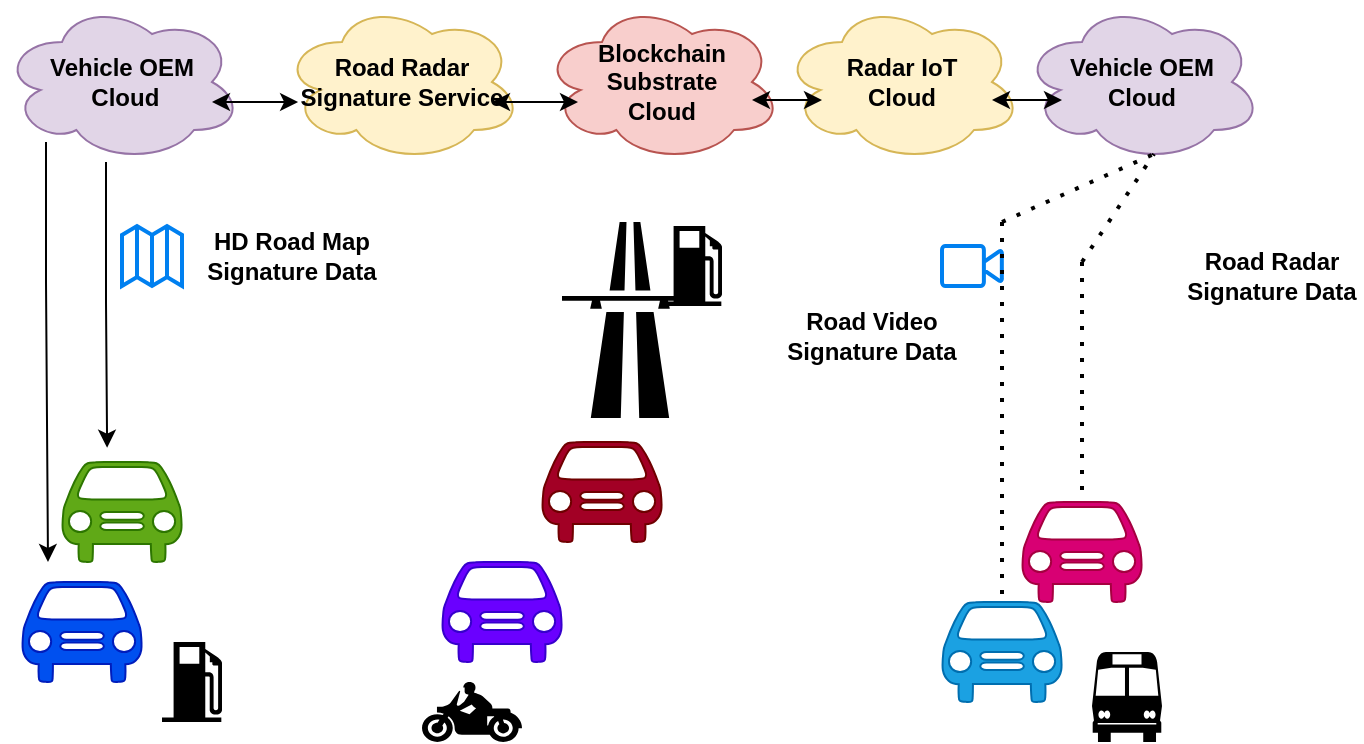 <mxfile version="21.1.4" type="device">
  <diagram name="Page-1" id="-ZelKc2Suht-jKJSaQjc">
    <mxGraphModel dx="1362" dy="775" grid="1" gridSize="10" guides="1" tooltips="1" connect="1" arrows="1" fold="1" page="1" pageScale="1" pageWidth="850" pageHeight="1100" math="0" shadow="0">
      <root>
        <mxCell id="0" />
        <mxCell id="1" parent="0" />
        <mxCell id="CAS8R4gVDCEsjwjKWIH2-1" value="" style="shape=mxgraph.signs.transportation.car_1;html=1;pointerEvents=1;fillColor=#0050ef;strokeColor=#001DBC;verticalLabelPosition=bottom;verticalAlign=top;align=center;fontColor=#ffffff;" parent="1" vertex="1">
          <mxGeometry x="20" y="390" width="60" height="50" as="geometry" />
        </mxCell>
        <mxCell id="CAS8R4gVDCEsjwjKWIH2-2" value="" style="shape=mxgraph.signs.transportation.car_1;html=1;pointerEvents=1;fillColor=#1ba1e2;strokeColor=#006EAF;verticalLabelPosition=bottom;verticalAlign=top;align=center;fontColor=#ffffff;" parent="1" vertex="1">
          <mxGeometry x="480" y="400" width="60" height="50" as="geometry" />
        </mxCell>
        <mxCell id="CAS8R4gVDCEsjwjKWIH2-3" value="" style="shape=mxgraph.signs.transportation.car_1;html=1;pointerEvents=1;fillColor=#d80073;strokeColor=#A50040;verticalLabelPosition=bottom;verticalAlign=top;align=center;fontColor=#ffffff;" parent="1" vertex="1">
          <mxGeometry x="520" y="350" width="60" height="50" as="geometry" />
        </mxCell>
        <mxCell id="CAS8R4gVDCEsjwjKWIH2-5" value="" style="shape=mxgraph.signs.transportation.car_1;html=1;pointerEvents=1;fillColor=#60a917;strokeColor=#2D7600;verticalLabelPosition=bottom;verticalAlign=top;align=center;fontColor=#ffffff;" parent="1" vertex="1">
          <mxGeometry x="40" y="330" width="60" height="50" as="geometry" />
        </mxCell>
        <mxCell id="CAS8R4gVDCEsjwjKWIH2-7" value="" style="shape=image;html=1;verticalAlign=top;verticalLabelPosition=bottom;labelBackgroundColor=#ffffff;imageAspect=0;aspect=fixed;image=https://cdn2.iconfinder.com/data/icons/navigation-and-mapping-1/65/road-128.png" parent="1" vertex="1">
          <mxGeometry x="62" y="260" width="70" height="70" as="geometry" />
        </mxCell>
        <mxCell id="CAS8R4gVDCEsjwjKWIH2-12" value="&lt;div&gt;&lt;b&gt;Vehicle OEM&lt;/b&gt;&lt;/div&gt;&lt;div&gt;&lt;b&gt;&amp;nbsp;Cloud&lt;/b&gt;&lt;/div&gt;" style="ellipse;shape=cloud;whiteSpace=wrap;html=1;fillColor=#e1d5e7;strokeColor=#9673a6;" parent="1" vertex="1">
          <mxGeometry x="10" y="100" width="120" height="80" as="geometry" />
        </mxCell>
        <mxCell id="CAS8R4gVDCEsjwjKWIH2-13" value="&lt;div&gt;&lt;b&gt;Road Radar&lt;/b&gt;&lt;/div&gt;&lt;div&gt;&lt;b&gt;Signature Service&lt;/b&gt;&lt;br&gt; &lt;/div&gt;" style="ellipse;shape=cloud;whiteSpace=wrap;html=1;fillColor=#fff2cc;strokeColor=#d6b656;" parent="1" vertex="1">
          <mxGeometry x="150" y="100" width="120" height="80" as="geometry" />
        </mxCell>
        <mxCell id="CAS8R4gVDCEsjwjKWIH2-14" value="&lt;div&gt;&lt;b&gt;Radar IoT &lt;br&gt;&lt;/b&gt;&lt;/div&gt;&lt;div&gt;&lt;b&gt;Cloud&lt;/b&gt;&lt;/div&gt;" style="ellipse;shape=cloud;whiteSpace=wrap;html=1;fillColor=#fff2cc;strokeColor=#d6b656;" parent="1" vertex="1">
          <mxGeometry x="400" y="100" width="120" height="80" as="geometry" />
        </mxCell>
        <mxCell id="CAS8R4gVDCEsjwjKWIH2-15" value="&lt;div&gt;&lt;b&gt;Vehicle OEM &lt;br&gt;&lt;/b&gt;&lt;/div&gt;&lt;div&gt;&lt;b&gt;Cloud&lt;/b&gt;&lt;/div&gt;" style="ellipse;shape=cloud;whiteSpace=wrap;html=1;fillColor=#e1d5e7;strokeColor=#9673a6;" parent="1" vertex="1">
          <mxGeometry x="520" y="100" width="120" height="80" as="geometry" />
        </mxCell>
        <mxCell id="CAS8R4gVDCEsjwjKWIH2-16" value="&lt;div&gt;&lt;b&gt;Blockchain &lt;br&gt;&lt;/b&gt;&lt;/div&gt;&lt;div&gt;&lt;b&gt;Substrate&lt;/b&gt;&lt;/div&gt;&lt;div&gt;&lt;b&gt;Cloud&lt;/b&gt;&lt;br&gt;&lt;/div&gt;" style="ellipse;shape=cloud;whiteSpace=wrap;html=1;fillColor=#f8cecc;strokeColor=#b85450;" parent="1" vertex="1">
          <mxGeometry x="280" y="100" width="120" height="80" as="geometry" />
        </mxCell>
        <mxCell id="CAS8R4gVDCEsjwjKWIH2-17" value="" style="shape=image;html=1;verticalAlign=top;verticalLabelPosition=bottom;labelBackgroundColor=#ffffff;imageAspect=0;aspect=fixed;image=https://cdn2.iconfinder.com/data/icons/navigation-and-mapping-1/65/road-128.png" parent="1" vertex="1">
          <mxGeometry x="546" y="260" width="80" height="80" as="geometry" />
        </mxCell>
        <mxCell id="CAS8R4gVDCEsjwjKWIH2-18" value="" style="endArrow=classic;html=1;rounded=0;entryX=0.008;entryY=0.898;entryDx=0;entryDy=0;entryPerimeter=0;" parent="1" target="CAS8R4gVDCEsjwjKWIH2-7" edge="1">
          <mxGeometry width="50" height="50" relative="1" as="geometry">
            <mxPoint x="62" y="180" as="sourcePoint" />
            <mxPoint x="62" y="280" as="targetPoint" />
            <Array as="points">
              <mxPoint x="62" y="250" />
            </Array>
          </mxGeometry>
        </mxCell>
        <mxCell id="CAS8R4gVDCEsjwjKWIH2-19" value="" style="endArrow=classic;html=1;rounded=0;" parent="1" edge="1">
          <mxGeometry width="50" height="50" relative="1" as="geometry">
            <mxPoint x="32" y="170" as="sourcePoint" />
            <mxPoint x="33" y="380" as="targetPoint" />
            <Array as="points">
              <mxPoint x="32" y="240" />
            </Array>
          </mxGeometry>
        </mxCell>
        <mxCell id="CAS8R4gVDCEsjwjKWIH2-20" value="" style="shape=image;html=1;verticalAlign=top;verticalLabelPosition=bottom;labelBackgroundColor=#ffffff;imageAspect=0;aspect=fixed;image=https://cdn1.iconfinder.com/data/icons/computer-hardware-cute-style-vol-2/52/signal__device__technology__radar__satellite__antenna__tower-128.png" parent="1" vertex="1">
          <mxGeometry x="560" y="212" width="40" height="40" as="geometry" />
        </mxCell>
        <mxCell id="CAS8R4gVDCEsjwjKWIH2-21" value="" style="html=1;verticalLabelPosition=bottom;align=center;labelBackgroundColor=#ffffff;verticalAlign=top;strokeWidth=2;strokeColor=#0080F0;shadow=0;dashed=0;shape=mxgraph.ios7.icons.video_conversation;" parent="1" vertex="1">
          <mxGeometry x="480" y="222" width="30" height="20" as="geometry" />
        </mxCell>
        <mxCell id="CAS8R4gVDCEsjwjKWIH2-22" value="" style="endArrow=none;dashed=1;html=1;dashPattern=1 3;strokeWidth=2;rounded=0;entryX=0.5;entryY=0;entryDx=0;entryDy=0;entryPerimeter=0;" parent="1" target="CAS8R4gVDCEsjwjKWIH2-2" edge="1">
          <mxGeometry width="50" height="50" relative="1" as="geometry">
            <mxPoint x="510" y="210" as="sourcePoint" />
            <mxPoint x="450" y="390" as="targetPoint" />
          </mxGeometry>
        </mxCell>
        <mxCell id="CAS8R4gVDCEsjwjKWIH2-24" value="" style="endArrow=none;dashed=1;html=1;dashPattern=1 3;strokeWidth=2;rounded=0;entryX=0.55;entryY=0.95;entryDx=0;entryDy=0;entryPerimeter=0;" parent="1" target="CAS8R4gVDCEsjwjKWIH2-15" edge="1">
          <mxGeometry width="50" height="50" relative="1" as="geometry">
            <mxPoint x="510" y="210" as="sourcePoint" />
            <mxPoint x="450" y="390" as="targetPoint" />
          </mxGeometry>
        </mxCell>
        <mxCell id="CAS8R4gVDCEsjwjKWIH2-25" value="" style="endArrow=none;dashed=1;html=1;dashPattern=1 3;strokeWidth=2;rounded=0;entryX=0.5;entryY=0;entryDx=0;entryDy=0;entryPerimeter=0;" parent="1" target="CAS8R4gVDCEsjwjKWIH2-3" edge="1">
          <mxGeometry width="50" height="50" relative="1" as="geometry">
            <mxPoint x="550" y="230" as="sourcePoint" />
            <mxPoint x="520" y="410" as="targetPoint" />
          </mxGeometry>
        </mxCell>
        <mxCell id="CAS8R4gVDCEsjwjKWIH2-27" value="" style="endArrow=none;dashed=1;html=1;dashPattern=1 3;strokeWidth=2;rounded=0;entryX=0.55;entryY=0.95;entryDx=0;entryDy=0;entryPerimeter=0;" parent="1" target="CAS8R4gVDCEsjwjKWIH2-15" edge="1">
          <mxGeometry width="50" height="50" relative="1" as="geometry">
            <mxPoint x="550" y="230" as="sourcePoint" />
            <mxPoint x="150" y="550" as="targetPoint" />
          </mxGeometry>
        </mxCell>
        <mxCell id="CAS8R4gVDCEsjwjKWIH2-28" value="" style="shape=mxgraph.signs.transportation.car_1;html=1;pointerEvents=1;fillColor=#6a00ff;strokeColor=#3700CC;verticalLabelPosition=bottom;verticalAlign=top;align=center;fontColor=#ffffff;" parent="1" vertex="1">
          <mxGeometry x="230" y="380" width="60" height="50" as="geometry" />
        </mxCell>
        <mxCell id="CAS8R4gVDCEsjwjKWIH2-29" value="" style="shape=mxgraph.signs.transportation.car_1;html=1;pointerEvents=1;fillColor=#a20025;strokeColor=#6F0000;verticalLabelPosition=bottom;verticalAlign=top;align=center;fontColor=#ffffff;" parent="1" vertex="1">
          <mxGeometry x="280" y="320" width="60" height="50" as="geometry" />
        </mxCell>
        <mxCell id="CAS8R4gVDCEsjwjKWIH2-30" value="&lt;b&gt;Road Video Signature Data&lt;/b&gt;" style="text;html=1;strokeColor=none;fillColor=none;align=center;verticalAlign=middle;whiteSpace=wrap;rounded=0;" parent="1" vertex="1">
          <mxGeometry x="400" y="252" width="90" height="30" as="geometry" />
        </mxCell>
        <mxCell id="CAS8R4gVDCEsjwjKWIH2-31" value="&lt;b&gt;Road Radar Signature Data&lt;/b&gt;" style="text;html=1;strokeColor=none;fillColor=none;align=center;verticalAlign=middle;whiteSpace=wrap;rounded=0;" parent="1" vertex="1">
          <mxGeometry x="600" y="222" width="90" height="30" as="geometry" />
        </mxCell>
        <mxCell id="CAS8R4gVDCEsjwjKWIH2-32" value="" style="endArrow=classic;startArrow=classic;html=1;rounded=0;exitX=0.875;exitY=0.5;exitDx=0;exitDy=0;exitPerimeter=0;entryX=0.067;entryY=0.5;entryDx=0;entryDy=0;entryPerimeter=0;" parent="1" edge="1">
          <mxGeometry width="50" height="50" relative="1" as="geometry">
            <mxPoint x="115" y="150" as="sourcePoint" />
            <mxPoint x="158.04" y="150" as="targetPoint" />
          </mxGeometry>
        </mxCell>
        <mxCell id="CAS8R4gVDCEsjwjKWIH2-33" value="" style="endArrow=classic;startArrow=classic;html=1;rounded=0;exitX=0.875;exitY=0.5;exitDx=0;exitDy=0;exitPerimeter=0;entryX=0.067;entryY=0.5;entryDx=0;entryDy=0;entryPerimeter=0;" parent="1" edge="1">
          <mxGeometry width="50" height="50" relative="1" as="geometry">
            <mxPoint x="255" y="150" as="sourcePoint" />
            <mxPoint x="298" y="150" as="targetPoint" />
          </mxGeometry>
        </mxCell>
        <mxCell id="CAS8R4gVDCEsjwjKWIH2-34" value="" style="endArrow=classic;startArrow=classic;html=1;rounded=0;exitX=0.875;exitY=0.5;exitDx=0;exitDy=0;exitPerimeter=0;" parent="1" edge="1">
          <mxGeometry width="50" height="50" relative="1" as="geometry">
            <mxPoint x="385" y="149" as="sourcePoint" />
            <mxPoint x="420" y="149" as="targetPoint" />
          </mxGeometry>
        </mxCell>
        <mxCell id="CAS8R4gVDCEsjwjKWIH2-35" value="" style="endArrow=classic;startArrow=classic;html=1;rounded=0;exitX=0.875;exitY=0.5;exitDx=0;exitDy=0;exitPerimeter=0;" parent="1" edge="1">
          <mxGeometry width="50" height="50" relative="1" as="geometry">
            <mxPoint x="505" y="149" as="sourcePoint" />
            <mxPoint x="540" y="149" as="targetPoint" />
          </mxGeometry>
        </mxCell>
        <mxCell id="CAS8R4gVDCEsjwjKWIH2-37" value="" style="html=1;verticalLabelPosition=bottom;align=center;labelBackgroundColor=#ffffff;verticalAlign=top;strokeWidth=2;strokeColor=#0080F0;shadow=0;dashed=0;shape=mxgraph.ios7.icons.map;" parent="1" vertex="1">
          <mxGeometry x="70" y="212" width="30" height="30" as="geometry" />
        </mxCell>
        <mxCell id="CAS8R4gVDCEsjwjKWIH2-38" value="&lt;b&gt;HD Road Map Signature Data&lt;/b&gt;" style="text;html=1;strokeColor=none;fillColor=none;align=center;verticalAlign=middle;whiteSpace=wrap;rounded=0;" parent="1" vertex="1">
          <mxGeometry x="110" y="212" width="90" height="30" as="geometry" />
        </mxCell>
        <mxCell id="dcZyRp7J8LwddMLk20nW-1" value="" style="shape=mxgraph.signs.transportation.motorcycle;html=1;pointerEvents=1;fillColor=#000000;strokeColor=none;verticalLabelPosition=bottom;verticalAlign=top;align=center;" vertex="1" parent="1">
          <mxGeometry x="220" y="440" width="50" height="30" as="geometry" />
        </mxCell>
        <mxCell id="dcZyRp7J8LwddMLk20nW-2" value="" style="shape=mxgraph.signs.transportation.highway;html=1;pointerEvents=1;fillColor=#000000;strokeColor=none;verticalLabelPosition=bottom;verticalAlign=top;align=center;" vertex="1" parent="1">
          <mxGeometry x="290" y="210" width="68" height="98" as="geometry" />
        </mxCell>
        <mxCell id="dcZyRp7J8LwddMLk20nW-3" value="" style="shape=mxgraph.signs.transportation.bus_1;html=1;pointerEvents=1;fillColor=#000000;strokeColor=none;verticalLabelPosition=bottom;verticalAlign=top;align=center;" vertex="1" parent="1">
          <mxGeometry x="555" y="425" width="35" height="45" as="geometry" />
        </mxCell>
        <mxCell id="dcZyRp7J8LwddMLk20nW-4" value="" style="shape=mxgraph.signs.transportation.gas_4;html=1;pointerEvents=1;fillColor=#000000;strokeColor=none;verticalLabelPosition=bottom;verticalAlign=top;align=center;" vertex="1" parent="1">
          <mxGeometry x="90" y="420" width="30" height="40" as="geometry" />
        </mxCell>
        <mxCell id="dcZyRp7J8LwddMLk20nW-5" value="" style="shape=mxgraph.signs.transportation.gas_4;html=1;pointerEvents=1;fillColor=#000000;strokeColor=none;verticalLabelPosition=bottom;verticalAlign=top;align=center;" vertex="1" parent="1">
          <mxGeometry x="340" y="212" width="30" height="40" as="geometry" />
        </mxCell>
      </root>
    </mxGraphModel>
  </diagram>
</mxfile>
